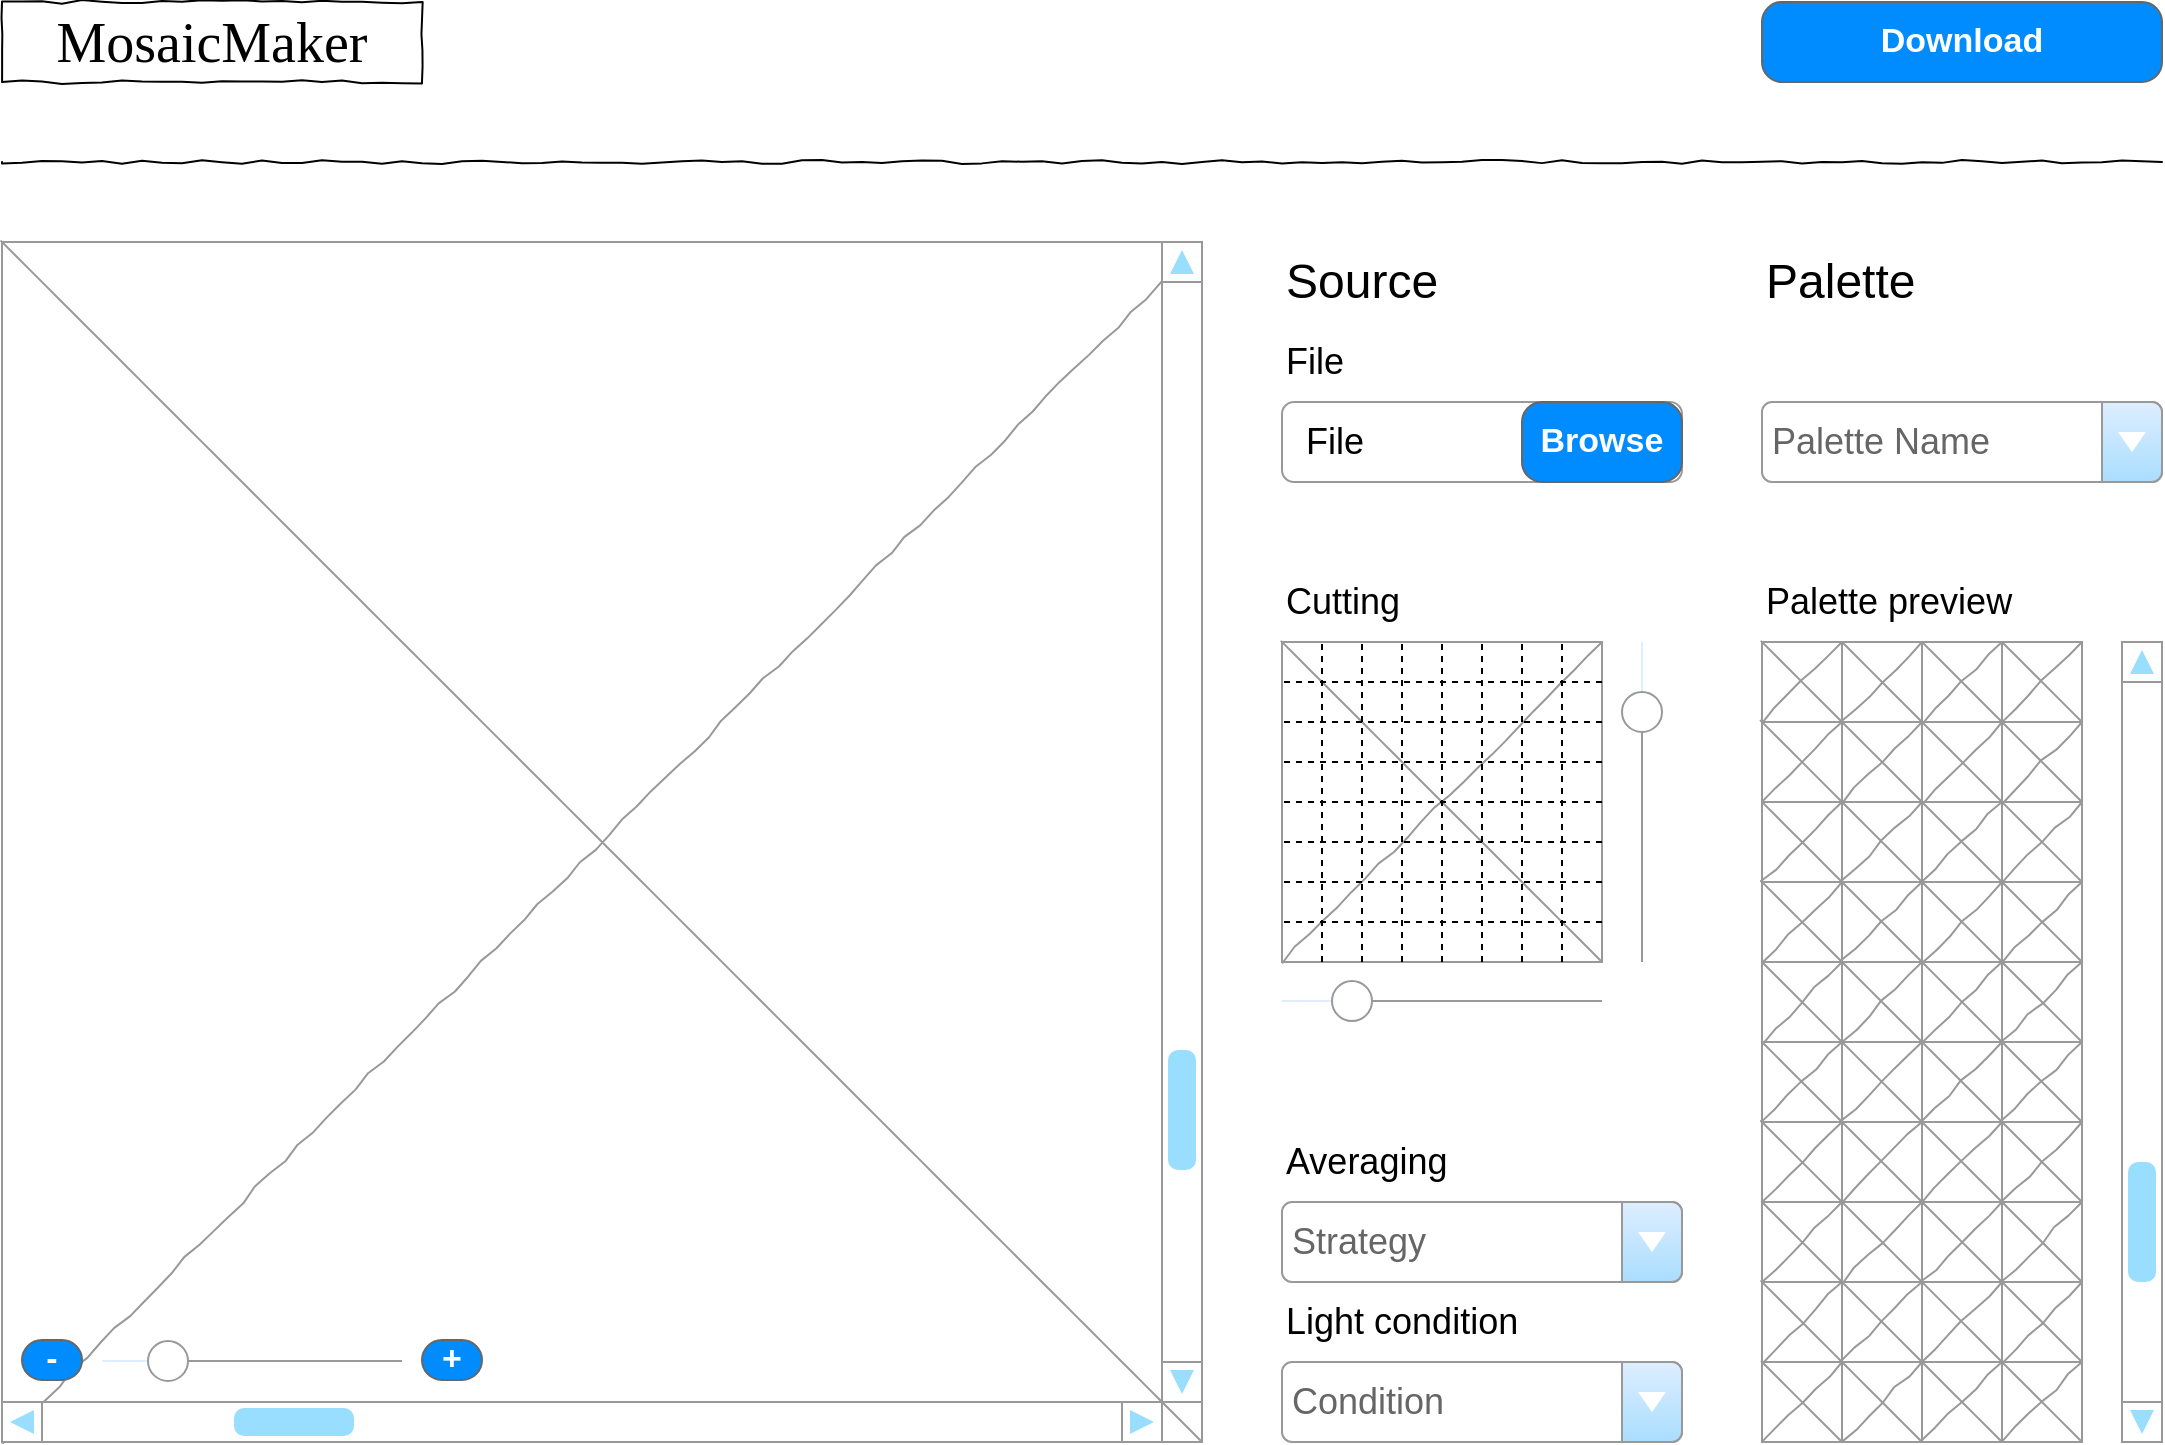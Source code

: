 <mxfile version="13.7.3" type="device"><diagram name="Page-1" id="03018318-947c-dd8e-b7a3-06fadd420f32"><mxGraphModel dx="692" dy="851" grid="1" gridSize="10" guides="1" tooltips="1" connect="1" arrows="1" fold="1" page="1" pageScale="1" pageWidth="1169" pageHeight="827" background="#ffffff" math="0" shadow="0"><root><mxCell id="0"/><mxCell id="1" parent="0"/><mxCell id="677b7b8949515195-2" value="MosaicMaker" style="whiteSpace=wrap;html=1;rounded=0;shadow=0;labelBackgroundColor=none;strokeWidth=1;fontFamily=Verdana;fontSize=28;align=center;comic=1;" parent="1" vertex="1"><mxGeometry x="40" y="40" width="210" height="40" as="geometry"/></mxCell><mxCell id="677b7b8949515195-9" value="" style="line;strokeWidth=1;html=1;rounded=0;shadow=0;labelBackgroundColor=none;fillColor=none;fontFamily=Verdana;fontSize=14;fontColor=#000000;align=center;comic=1;" parent="1" vertex="1"><mxGeometry x="40" y="115" width="1080" height="10" as="geometry"/></mxCell><mxCell id="LhRfVzOKAzLPV2npKFIX-1" value="" style="verticalLabelPosition=bottom;shadow=0;dashed=0;align=center;html=1;verticalAlign=top;strokeWidth=1;shape=mxgraph.mockup.graphics.simpleIcon;strokeColor=#999999;rounded=0;labelBackgroundColor=none;fontFamily=Verdana;fontSize=14;fontColor=#000000;comic=1;" vertex="1" parent="1"><mxGeometry x="40" y="160" width="600" height="600" as="geometry"/></mxCell><mxCell id="LhRfVzOKAzLPV2npKFIX-8" value="&lt;font style=&quot;font-size: 18px&quot;&gt;Palette Name&lt;/font&gt;" style="strokeWidth=1;shadow=0;dashed=0;align=center;html=1;shape=mxgraph.mockup.forms.comboBox;strokeColor=#999999;fillColor=#ddeeff;align=left;fillColor2=#aaddff;mainText=;fontColor=#666666;fontSize=17;spacingLeft=3;" vertex="1" parent="1"><mxGeometry x="920" y="240" width="200" height="40" as="geometry"/></mxCell><mxCell id="LhRfVzOKAzLPV2npKFIX-12" value="" style="verticalLabelPosition=bottom;shadow=0;dashed=0;align=center;html=1;verticalAlign=top;strokeWidth=1;shape=mxgraph.mockup.navigation.scrollBar;strokeColor=#999999;barPos=20;fillColor2=#99ddff;strokeColor2=none;" vertex="1" parent="1"><mxGeometry x="40" y="740" width="580" height="20" as="geometry"/></mxCell><mxCell id="LhRfVzOKAzLPV2npKFIX-13" value="" style="verticalLabelPosition=bottom;shadow=0;dashed=0;align=center;html=1;verticalAlign=top;strokeWidth=1;shape=mxgraph.mockup.navigation.scrollBar;strokeColor=#999999;barPos=20;fillColor2=#99ddff;strokeColor2=none;rotation=-90;" vertex="1" parent="1"><mxGeometry x="340" y="440" width="580" height="20" as="geometry"/></mxCell><mxCell id="LhRfVzOKAzLPV2npKFIX-14" value="" style="verticalLabelPosition=bottom;shadow=0;dashed=0;align=center;html=1;verticalAlign=top;strokeWidth=1;shape=mxgraph.mockup.forms.horSlider;strokeColor=#999999;sliderStyle=basic;sliderPos=20;handleStyle=circle;fillColor2=#ddeeff;" vertex="1" parent="1"><mxGeometry x="90" y="710" width="150" height="19" as="geometry"/></mxCell><mxCell id="LhRfVzOKAzLPV2npKFIX-15" value="&lt;font style=&quot;font-size: 18px&quot;&gt;&amp;nbsp; File&lt;/font&gt;" style="rounded=1;whiteSpace=wrap;html=1;strokeColor=#999999;align=left;" vertex="1" parent="1"><mxGeometry x="680" y="240" width="200" height="40" as="geometry"/></mxCell><mxCell id="LhRfVzOKAzLPV2npKFIX-16" value="Browse" style="strokeWidth=1;shadow=0;dashed=0;align=center;html=1;shape=mxgraph.mockup.buttons.button;strokeColor=#666666;fontColor=#ffffff;mainText=;buttonStyle=round;fontSize=17;fontStyle=1;fillColor=#008cff;whiteSpace=wrap;" vertex="1" parent="1"><mxGeometry x="800" y="240" width="80" height="40" as="geometry"/></mxCell><mxCell id="LhRfVzOKAzLPV2npKFIX-21" value="" style="verticalLabelPosition=bottom;shadow=0;dashed=0;align=center;html=1;verticalAlign=top;strokeWidth=1;shape=mxgraph.mockup.graphics.simpleIcon;strokeColor=#999999;rounded=0;labelBackgroundColor=none;fontFamily=Verdana;fontSize=14;fontColor=#000000;comic=1;" vertex="1" parent="1"><mxGeometry x="920" y="360" width="40" height="40" as="geometry"/></mxCell><mxCell id="LhRfVzOKAzLPV2npKFIX-22" value="" style="verticalLabelPosition=bottom;shadow=0;dashed=0;align=center;html=1;verticalAlign=top;strokeWidth=1;shape=mxgraph.mockup.graphics.simpleIcon;strokeColor=#999999;rounded=0;labelBackgroundColor=none;fontFamily=Verdana;fontSize=14;fontColor=#000000;comic=1;" vertex="1" parent="1"><mxGeometry x="960" y="360" width="40" height="40" as="geometry"/></mxCell><mxCell id="LhRfVzOKAzLPV2npKFIX-23" value="" style="verticalLabelPosition=bottom;shadow=0;dashed=0;align=center;html=1;verticalAlign=top;strokeWidth=1;shape=mxgraph.mockup.graphics.simpleIcon;strokeColor=#999999;rounded=0;labelBackgroundColor=none;fontFamily=Verdana;fontSize=14;fontColor=#000000;comic=1;" vertex="1" parent="1"><mxGeometry x="1000" y="360" width="40" height="40" as="geometry"/></mxCell><mxCell id="LhRfVzOKAzLPV2npKFIX-24" value="" style="verticalLabelPosition=bottom;shadow=0;dashed=0;align=center;html=1;verticalAlign=top;strokeWidth=1;shape=mxgraph.mockup.graphics.simpleIcon;strokeColor=#999999;rounded=0;labelBackgroundColor=none;fontFamily=Verdana;fontSize=14;fontColor=#000000;comic=1;" vertex="1" parent="1"><mxGeometry x="1040" y="360" width="40" height="40" as="geometry"/></mxCell><mxCell id="LhRfVzOKAzLPV2npKFIX-25" value="" style="verticalLabelPosition=bottom;shadow=0;dashed=0;align=center;html=1;verticalAlign=top;strokeWidth=1;shape=mxgraph.mockup.graphics.simpleIcon;strokeColor=#999999;rounded=0;labelBackgroundColor=none;fontFamily=Verdana;fontSize=14;fontColor=#000000;comic=1;" vertex="1" parent="1"><mxGeometry x="920" y="400" width="40" height="40" as="geometry"/></mxCell><mxCell id="LhRfVzOKAzLPV2npKFIX-26" value="" style="verticalLabelPosition=bottom;shadow=0;dashed=0;align=center;html=1;verticalAlign=top;strokeWidth=1;shape=mxgraph.mockup.graphics.simpleIcon;strokeColor=#999999;rounded=0;labelBackgroundColor=none;fontFamily=Verdana;fontSize=14;fontColor=#000000;comic=1;" vertex="1" parent="1"><mxGeometry x="960" y="400" width="40" height="40" as="geometry"/></mxCell><mxCell id="LhRfVzOKAzLPV2npKFIX-27" value="" style="verticalLabelPosition=bottom;shadow=0;dashed=0;align=center;html=1;verticalAlign=top;strokeWidth=1;shape=mxgraph.mockup.graphics.simpleIcon;strokeColor=#999999;rounded=0;labelBackgroundColor=none;fontFamily=Verdana;fontSize=14;fontColor=#000000;comic=1;" vertex="1" parent="1"><mxGeometry x="1000" y="400" width="40" height="40" as="geometry"/></mxCell><mxCell id="LhRfVzOKAzLPV2npKFIX-28" value="" style="verticalLabelPosition=bottom;shadow=0;dashed=0;align=center;html=1;verticalAlign=top;strokeWidth=1;shape=mxgraph.mockup.graphics.simpleIcon;strokeColor=#999999;rounded=0;labelBackgroundColor=none;fontFamily=Verdana;fontSize=14;fontColor=#000000;comic=1;" vertex="1" parent="1"><mxGeometry x="1040" y="400" width="40" height="40" as="geometry"/></mxCell><mxCell id="LhRfVzOKAzLPV2npKFIX-29" value="" style="verticalLabelPosition=bottom;shadow=0;dashed=0;align=center;html=1;verticalAlign=top;strokeWidth=1;shape=mxgraph.mockup.graphics.simpleIcon;strokeColor=#999999;rounded=0;labelBackgroundColor=none;fontFamily=Verdana;fontSize=14;fontColor=#000000;comic=1;" vertex="1" parent="1"><mxGeometry x="920" y="440" width="40" height="40" as="geometry"/></mxCell><mxCell id="LhRfVzOKAzLPV2npKFIX-30" value="" style="verticalLabelPosition=bottom;shadow=0;dashed=0;align=center;html=1;verticalAlign=top;strokeWidth=1;shape=mxgraph.mockup.graphics.simpleIcon;strokeColor=#999999;rounded=0;labelBackgroundColor=none;fontFamily=Verdana;fontSize=14;fontColor=#000000;comic=1;" vertex="1" parent="1"><mxGeometry x="960" y="440" width="40" height="40" as="geometry"/></mxCell><mxCell id="LhRfVzOKAzLPV2npKFIX-31" value="" style="verticalLabelPosition=bottom;shadow=0;dashed=0;align=center;html=1;verticalAlign=top;strokeWidth=1;shape=mxgraph.mockup.graphics.simpleIcon;strokeColor=#999999;rounded=0;labelBackgroundColor=none;fontFamily=Verdana;fontSize=14;fontColor=#000000;comic=1;" vertex="1" parent="1"><mxGeometry x="1000" y="440" width="40" height="40" as="geometry"/></mxCell><mxCell id="LhRfVzOKAzLPV2npKFIX-32" value="" style="verticalLabelPosition=bottom;shadow=0;dashed=0;align=center;html=1;verticalAlign=top;strokeWidth=1;shape=mxgraph.mockup.graphics.simpleIcon;strokeColor=#999999;rounded=0;labelBackgroundColor=none;fontFamily=Verdana;fontSize=14;fontColor=#000000;comic=1;" vertex="1" parent="1"><mxGeometry x="1040" y="440" width="40" height="40" as="geometry"/></mxCell><mxCell id="LhRfVzOKAzLPV2npKFIX-33" value="" style="verticalLabelPosition=bottom;shadow=0;dashed=0;align=center;html=1;verticalAlign=top;strokeWidth=1;shape=mxgraph.mockup.graphics.simpleIcon;strokeColor=#999999;rounded=0;labelBackgroundColor=none;fontFamily=Verdana;fontSize=14;fontColor=#000000;comic=1;" vertex="1" parent="1"><mxGeometry x="920" y="480" width="40" height="40" as="geometry"/></mxCell><mxCell id="LhRfVzOKAzLPV2npKFIX-34" value="" style="verticalLabelPosition=bottom;shadow=0;dashed=0;align=center;html=1;verticalAlign=top;strokeWidth=1;shape=mxgraph.mockup.graphics.simpleIcon;strokeColor=#999999;rounded=0;labelBackgroundColor=none;fontFamily=Verdana;fontSize=14;fontColor=#000000;comic=1;" vertex="1" parent="1"><mxGeometry x="960" y="480" width="40" height="40" as="geometry"/></mxCell><mxCell id="LhRfVzOKAzLPV2npKFIX-35" value="" style="verticalLabelPosition=bottom;shadow=0;dashed=0;align=center;html=1;verticalAlign=top;strokeWidth=1;shape=mxgraph.mockup.graphics.simpleIcon;strokeColor=#999999;rounded=0;labelBackgroundColor=none;fontFamily=Verdana;fontSize=14;fontColor=#000000;comic=1;" vertex="1" parent="1"><mxGeometry x="1000" y="480" width="40" height="40" as="geometry"/></mxCell><mxCell id="LhRfVzOKAzLPV2npKFIX-36" value="" style="verticalLabelPosition=bottom;shadow=0;dashed=0;align=center;html=1;verticalAlign=top;strokeWidth=1;shape=mxgraph.mockup.graphics.simpleIcon;strokeColor=#999999;rounded=0;labelBackgroundColor=none;fontFamily=Verdana;fontSize=14;fontColor=#000000;comic=1;" vertex="1" parent="1"><mxGeometry x="1040" y="480" width="40" height="40" as="geometry"/></mxCell><mxCell id="LhRfVzOKAzLPV2npKFIX-37" value="" style="verticalLabelPosition=bottom;shadow=0;dashed=0;align=center;html=1;verticalAlign=top;strokeWidth=1;shape=mxgraph.mockup.graphics.simpleIcon;strokeColor=#999999;rounded=0;labelBackgroundColor=none;fontFamily=Verdana;fontSize=14;fontColor=#000000;comic=1;" vertex="1" parent="1"><mxGeometry x="920" y="520" width="40" height="40" as="geometry"/></mxCell><mxCell id="LhRfVzOKAzLPV2npKFIX-38" value="" style="verticalLabelPosition=bottom;shadow=0;dashed=0;align=center;html=1;verticalAlign=top;strokeWidth=1;shape=mxgraph.mockup.graphics.simpleIcon;strokeColor=#999999;rounded=0;labelBackgroundColor=none;fontFamily=Verdana;fontSize=14;fontColor=#000000;comic=1;" vertex="1" parent="1"><mxGeometry x="960" y="520" width="40" height="40" as="geometry"/></mxCell><mxCell id="LhRfVzOKAzLPV2npKFIX-39" value="" style="verticalLabelPosition=bottom;shadow=0;dashed=0;align=center;html=1;verticalAlign=top;strokeWidth=1;shape=mxgraph.mockup.graphics.simpleIcon;strokeColor=#999999;rounded=0;labelBackgroundColor=none;fontFamily=Verdana;fontSize=14;fontColor=#000000;comic=1;" vertex="1" parent="1"><mxGeometry x="1000" y="520" width="40" height="40" as="geometry"/></mxCell><mxCell id="LhRfVzOKAzLPV2npKFIX-40" value="" style="verticalLabelPosition=bottom;shadow=0;dashed=0;align=center;html=1;verticalAlign=top;strokeWidth=1;shape=mxgraph.mockup.graphics.simpleIcon;strokeColor=#999999;rounded=0;labelBackgroundColor=none;fontFamily=Verdana;fontSize=14;fontColor=#000000;comic=1;" vertex="1" parent="1"><mxGeometry x="1040" y="520" width="40" height="40" as="geometry"/></mxCell><mxCell id="LhRfVzOKAzLPV2npKFIX-41" value="" style="verticalLabelPosition=bottom;shadow=0;dashed=0;align=center;html=1;verticalAlign=top;strokeWidth=1;shape=mxgraph.mockup.graphics.simpleIcon;strokeColor=#999999;rounded=0;labelBackgroundColor=none;fontFamily=Verdana;fontSize=14;fontColor=#000000;comic=1;" vertex="1" parent="1"><mxGeometry x="920" y="560" width="40" height="40" as="geometry"/></mxCell><mxCell id="LhRfVzOKAzLPV2npKFIX-42" value="" style="verticalLabelPosition=bottom;shadow=0;dashed=0;align=center;html=1;verticalAlign=top;strokeWidth=1;shape=mxgraph.mockup.graphics.simpleIcon;strokeColor=#999999;rounded=0;labelBackgroundColor=none;fontFamily=Verdana;fontSize=14;fontColor=#000000;comic=1;" vertex="1" parent="1"><mxGeometry x="960" y="560" width="40" height="40" as="geometry"/></mxCell><mxCell id="LhRfVzOKAzLPV2npKFIX-43" value="" style="verticalLabelPosition=bottom;shadow=0;dashed=0;align=center;html=1;verticalAlign=top;strokeWidth=1;shape=mxgraph.mockup.graphics.simpleIcon;strokeColor=#999999;rounded=0;labelBackgroundColor=none;fontFamily=Verdana;fontSize=14;fontColor=#000000;comic=1;" vertex="1" parent="1"><mxGeometry x="1000" y="560" width="40" height="40" as="geometry"/></mxCell><mxCell id="LhRfVzOKAzLPV2npKFIX-44" value="" style="verticalLabelPosition=bottom;shadow=0;dashed=0;align=center;html=1;verticalAlign=top;strokeWidth=1;shape=mxgraph.mockup.graphics.simpleIcon;strokeColor=#999999;rounded=0;labelBackgroundColor=none;fontFamily=Verdana;fontSize=14;fontColor=#000000;comic=1;" vertex="1" parent="1"><mxGeometry x="1040" y="560" width="40" height="40" as="geometry"/></mxCell><mxCell id="LhRfVzOKAzLPV2npKFIX-45" value="" style="verticalLabelPosition=bottom;shadow=0;dashed=0;align=center;html=1;verticalAlign=top;strokeWidth=1;shape=mxgraph.mockup.graphics.simpleIcon;strokeColor=#999999;rounded=0;labelBackgroundColor=none;fontFamily=Verdana;fontSize=14;fontColor=#000000;comic=1;" vertex="1" parent="1"><mxGeometry x="920" y="600" width="40" height="40" as="geometry"/></mxCell><mxCell id="LhRfVzOKAzLPV2npKFIX-46" value="" style="verticalLabelPosition=bottom;shadow=0;dashed=0;align=center;html=1;verticalAlign=top;strokeWidth=1;shape=mxgraph.mockup.graphics.simpleIcon;strokeColor=#999999;rounded=0;labelBackgroundColor=none;fontFamily=Verdana;fontSize=14;fontColor=#000000;comic=1;" vertex="1" parent="1"><mxGeometry x="960" y="600" width="40" height="40" as="geometry"/></mxCell><mxCell id="LhRfVzOKAzLPV2npKFIX-47" value="" style="verticalLabelPosition=bottom;shadow=0;dashed=0;align=center;html=1;verticalAlign=top;strokeWidth=1;shape=mxgraph.mockup.graphics.simpleIcon;strokeColor=#999999;rounded=0;labelBackgroundColor=none;fontFamily=Verdana;fontSize=14;fontColor=#000000;comic=1;" vertex="1" parent="1"><mxGeometry x="1000" y="600" width="40" height="40" as="geometry"/></mxCell><mxCell id="LhRfVzOKAzLPV2npKFIX-48" value="" style="verticalLabelPosition=bottom;shadow=0;dashed=0;align=center;html=1;verticalAlign=top;strokeWidth=1;shape=mxgraph.mockup.graphics.simpleIcon;strokeColor=#999999;rounded=0;labelBackgroundColor=none;fontFamily=Verdana;fontSize=14;fontColor=#000000;comic=1;" vertex="1" parent="1"><mxGeometry x="1040" y="600" width="40" height="40" as="geometry"/></mxCell><mxCell id="LhRfVzOKAzLPV2npKFIX-69" value="" style="verticalLabelPosition=bottom;shadow=0;dashed=0;align=center;html=1;verticalAlign=top;strokeWidth=1;shape=mxgraph.mockup.graphics.simpleIcon;strokeColor=#999999;rounded=0;labelBackgroundColor=none;fontFamily=Verdana;fontSize=14;fontColor=#000000;comic=1;" vertex="1" parent="1"><mxGeometry x="920" y="640" width="40" height="40" as="geometry"/></mxCell><mxCell id="LhRfVzOKAzLPV2npKFIX-70" value="" style="verticalLabelPosition=bottom;shadow=0;dashed=0;align=center;html=1;verticalAlign=top;strokeWidth=1;shape=mxgraph.mockup.graphics.simpleIcon;strokeColor=#999999;rounded=0;labelBackgroundColor=none;fontFamily=Verdana;fontSize=14;fontColor=#000000;comic=1;" vertex="1" parent="1"><mxGeometry x="960" y="640" width="40" height="40" as="geometry"/></mxCell><mxCell id="LhRfVzOKAzLPV2npKFIX-71" value="" style="verticalLabelPosition=bottom;shadow=0;dashed=0;align=center;html=1;verticalAlign=top;strokeWidth=1;shape=mxgraph.mockup.graphics.simpleIcon;strokeColor=#999999;rounded=0;labelBackgroundColor=none;fontFamily=Verdana;fontSize=14;fontColor=#000000;comic=1;" vertex="1" parent="1"><mxGeometry x="1000" y="640" width="40" height="40" as="geometry"/></mxCell><mxCell id="LhRfVzOKAzLPV2npKFIX-72" value="" style="verticalLabelPosition=bottom;shadow=0;dashed=0;align=center;html=1;verticalAlign=top;strokeWidth=1;shape=mxgraph.mockup.graphics.simpleIcon;strokeColor=#999999;rounded=0;labelBackgroundColor=none;fontFamily=Verdana;fontSize=14;fontColor=#000000;comic=1;" vertex="1" parent="1"><mxGeometry x="1040" y="640" width="40" height="40" as="geometry"/></mxCell><mxCell id="LhRfVzOKAzLPV2npKFIX-73" value="" style="verticalLabelPosition=bottom;shadow=0;dashed=0;align=center;html=1;verticalAlign=top;strokeWidth=1;shape=mxgraph.mockup.graphics.simpleIcon;strokeColor=#999999;rounded=0;labelBackgroundColor=none;fontFamily=Verdana;fontSize=14;fontColor=#000000;comic=1;" vertex="1" parent="1"><mxGeometry x="920" y="680" width="40" height="40" as="geometry"/></mxCell><mxCell id="LhRfVzOKAzLPV2npKFIX-74" value="" style="verticalLabelPosition=bottom;shadow=0;dashed=0;align=center;html=1;verticalAlign=top;strokeWidth=1;shape=mxgraph.mockup.graphics.simpleIcon;strokeColor=#999999;rounded=0;labelBackgroundColor=none;fontFamily=Verdana;fontSize=14;fontColor=#000000;comic=1;" vertex="1" parent="1"><mxGeometry x="960" y="680" width="40" height="40" as="geometry"/></mxCell><mxCell id="LhRfVzOKAzLPV2npKFIX-75" value="" style="verticalLabelPosition=bottom;shadow=0;dashed=0;align=center;html=1;verticalAlign=top;strokeWidth=1;shape=mxgraph.mockup.graphics.simpleIcon;strokeColor=#999999;rounded=0;labelBackgroundColor=none;fontFamily=Verdana;fontSize=14;fontColor=#000000;comic=1;" vertex="1" parent="1"><mxGeometry x="1000" y="680" width="40" height="40" as="geometry"/></mxCell><mxCell id="LhRfVzOKAzLPV2npKFIX-76" value="" style="verticalLabelPosition=bottom;shadow=0;dashed=0;align=center;html=1;verticalAlign=top;strokeWidth=1;shape=mxgraph.mockup.graphics.simpleIcon;strokeColor=#999999;rounded=0;labelBackgroundColor=none;fontFamily=Verdana;fontSize=14;fontColor=#000000;comic=1;" vertex="1" parent="1"><mxGeometry x="1040" y="680" width="40" height="40" as="geometry"/></mxCell><mxCell id="LhRfVzOKAzLPV2npKFIX-77" value="" style="verticalLabelPosition=bottom;shadow=0;dashed=0;align=center;html=1;verticalAlign=top;strokeWidth=1;shape=mxgraph.mockup.graphics.simpleIcon;strokeColor=#999999;rounded=0;labelBackgroundColor=none;fontFamily=Verdana;fontSize=14;fontColor=#000000;comic=1;" vertex="1" parent="1"><mxGeometry x="920" y="720" width="40" height="40" as="geometry"/></mxCell><mxCell id="LhRfVzOKAzLPV2npKFIX-78" value="" style="verticalLabelPosition=bottom;shadow=0;dashed=0;align=center;html=1;verticalAlign=top;strokeWidth=1;shape=mxgraph.mockup.graphics.simpleIcon;strokeColor=#999999;rounded=0;labelBackgroundColor=none;fontFamily=Verdana;fontSize=14;fontColor=#000000;comic=1;" vertex="1" parent="1"><mxGeometry x="960" y="720" width="40" height="40" as="geometry"/></mxCell><mxCell id="LhRfVzOKAzLPV2npKFIX-79" value="" style="verticalLabelPosition=bottom;shadow=0;dashed=0;align=center;html=1;verticalAlign=top;strokeWidth=1;shape=mxgraph.mockup.graphics.simpleIcon;strokeColor=#999999;rounded=0;labelBackgroundColor=none;fontFamily=Verdana;fontSize=14;fontColor=#000000;comic=1;" vertex="1" parent="1"><mxGeometry x="1000" y="720" width="40" height="40" as="geometry"/></mxCell><mxCell id="LhRfVzOKAzLPV2npKFIX-80" value="" style="verticalLabelPosition=bottom;shadow=0;dashed=0;align=center;html=1;verticalAlign=top;strokeWidth=1;shape=mxgraph.mockup.graphics.simpleIcon;strokeColor=#999999;rounded=0;labelBackgroundColor=none;fontFamily=Verdana;fontSize=14;fontColor=#000000;comic=1;" vertex="1" parent="1"><mxGeometry x="1040" y="720" width="40" height="40" as="geometry"/></mxCell><mxCell id="LhRfVzOKAzLPV2npKFIX-101" value="" style="verticalLabelPosition=bottom;shadow=0;dashed=0;align=center;html=1;verticalAlign=top;strokeWidth=1;shape=mxgraph.mockup.navigation.scrollBar;strokeColor=#999999;barPos=20;fillColor2=#99ddff;strokeColor2=none;rotation=-90;" vertex="1" parent="1"><mxGeometry x="910" y="550" width="400" height="20" as="geometry"/></mxCell><mxCell id="LhRfVzOKAzLPV2npKFIX-102" value="&lt;font style=&quot;font-size: 18px&quot;&gt;Strategy&lt;/font&gt;" style="strokeWidth=1;shadow=0;dashed=0;align=center;html=1;shape=mxgraph.mockup.forms.comboBox;strokeColor=#999999;fillColor=#ddeeff;align=left;fillColor2=#aaddff;mainText=;fontColor=#666666;fontSize=17;spacingLeft=3;" vertex="1" parent="1"><mxGeometry x="680" y="640" width="200" height="40" as="geometry"/></mxCell><mxCell id="LhRfVzOKAzLPV2npKFIX-103" value="&lt;font style=&quot;font-size: 18px&quot;&gt;Condition&lt;/font&gt;" style="strokeWidth=1;shadow=0;dashed=0;align=center;html=1;shape=mxgraph.mockup.forms.comboBox;strokeColor=#999999;fillColor=#ddeeff;align=left;fillColor2=#aaddff;mainText=;fontColor=#666666;fontSize=17;spacingLeft=3;" vertex="1" parent="1"><mxGeometry x="680" y="720" width="200" height="40" as="geometry"/></mxCell><mxCell id="LhRfVzOKAzLPV2npKFIX-105" value="&lt;font style=&quot;font-size: 24px&quot;&gt;Source&lt;/font&gt;" style="text;html=1;strokeColor=none;fillColor=none;align=left;verticalAlign=middle;whiteSpace=wrap;rounded=0;" vertex="1" parent="1"><mxGeometry x="680" y="160" width="160" height="40" as="geometry"/></mxCell><mxCell id="LhRfVzOKAzLPV2npKFIX-106" value="&lt;font style=&quot;font-size: 18px&quot;&gt;Cutting&lt;/font&gt;" style="text;html=1;strokeColor=none;fillColor=none;align=left;verticalAlign=middle;whiteSpace=wrap;rounded=0;" vertex="1" parent="1"><mxGeometry x="680" y="320" width="160" height="40" as="geometry"/></mxCell><mxCell id="LhRfVzOKAzLPV2npKFIX-123" value="&lt;font style=&quot;font-size: 18px&quot;&gt;File&lt;/font&gt;" style="text;html=1;strokeColor=none;fillColor=none;align=left;verticalAlign=middle;whiteSpace=wrap;rounded=0;" vertex="1" parent="1"><mxGeometry x="680" y="200" width="160" height="40" as="geometry"/></mxCell><mxCell id="LhRfVzOKAzLPV2npKFIX-124" value="" style="group" vertex="1" connectable="0" parent="1"><mxGeometry x="680" y="360" width="160" height="160" as="geometry"/></mxCell><mxCell id="677b7b8949515195-16" value="" style="verticalLabelPosition=bottom;shadow=0;dashed=0;align=center;html=1;verticalAlign=top;strokeWidth=1;shape=mxgraph.mockup.graphics.simpleIcon;strokeColor=#999999;rounded=0;labelBackgroundColor=none;fontFamily=Verdana;fontSize=14;fontColor=#000000;comic=1;" parent="LhRfVzOKAzLPV2npKFIX-124" vertex="1"><mxGeometry width="160" height="160" as="geometry"/></mxCell><mxCell id="LhRfVzOKAzLPV2npKFIX-108" value="" style="endArrow=none;dashed=1;html=1;" edge="1" parent="LhRfVzOKAzLPV2npKFIX-124"><mxGeometry width="50" height="50" relative="1" as="geometry"><mxPoint x="80" y="160" as="sourcePoint"/><mxPoint x="80" as="targetPoint"/></mxGeometry></mxCell><mxCell id="LhRfVzOKAzLPV2npKFIX-109" value="" style="endArrow=none;dashed=1;html=1;" edge="1" parent="LhRfVzOKAzLPV2npKFIX-124"><mxGeometry width="50" height="50" relative="1" as="geometry"><mxPoint x="120" y="160" as="sourcePoint"/><mxPoint x="120" as="targetPoint"/></mxGeometry></mxCell><mxCell id="LhRfVzOKAzLPV2npKFIX-110" value="" style="endArrow=none;dashed=1;html=1;" edge="1" parent="LhRfVzOKAzLPV2npKFIX-124"><mxGeometry width="50" height="50" relative="1" as="geometry"><mxPoint x="100" y="160" as="sourcePoint"/><mxPoint x="100" as="targetPoint"/></mxGeometry></mxCell><mxCell id="LhRfVzOKAzLPV2npKFIX-111" value="" style="endArrow=none;dashed=1;html=1;" edge="1" parent="LhRfVzOKAzLPV2npKFIX-124"><mxGeometry width="50" height="50" relative="1" as="geometry"><mxPoint x="140" y="160" as="sourcePoint"/><mxPoint x="140" as="targetPoint"/></mxGeometry></mxCell><mxCell id="LhRfVzOKAzLPV2npKFIX-112" value="" style="endArrow=none;dashed=1;html=1;" edge="1" parent="LhRfVzOKAzLPV2npKFIX-124"><mxGeometry width="50" height="50" relative="1" as="geometry"><mxPoint x="20" y="160" as="sourcePoint"/><mxPoint x="20" as="targetPoint"/></mxGeometry></mxCell><mxCell id="LhRfVzOKAzLPV2npKFIX-113" value="" style="endArrow=none;dashed=1;html=1;" edge="1" parent="LhRfVzOKAzLPV2npKFIX-124"><mxGeometry width="50" height="50" relative="1" as="geometry"><mxPoint x="60" y="160" as="sourcePoint"/><mxPoint x="60" as="targetPoint"/></mxGeometry></mxCell><mxCell id="LhRfVzOKAzLPV2npKFIX-114" value="" style="endArrow=none;dashed=1;html=1;" edge="1" parent="LhRfVzOKAzLPV2npKFIX-124"><mxGeometry width="50" height="50" relative="1" as="geometry"><mxPoint x="40" y="160" as="sourcePoint"/><mxPoint x="40" as="targetPoint"/></mxGeometry></mxCell><mxCell id="LhRfVzOKAzLPV2npKFIX-122" value="" style="group;rotation=-90;" vertex="1" connectable="0" parent="LhRfVzOKAzLPV2npKFIX-124"><mxGeometry x="20" width="120" height="160" as="geometry"/></mxCell><mxCell id="LhRfVzOKAzLPV2npKFIX-115" value="" style="endArrow=none;dashed=1;html=1;" edge="1" parent="LhRfVzOKAzLPV2npKFIX-122"><mxGeometry width="50" height="50" relative="1" as="geometry"><mxPoint x="140" y="80" as="sourcePoint"/><mxPoint x="-20" y="80" as="targetPoint"/></mxGeometry></mxCell><mxCell id="LhRfVzOKAzLPV2npKFIX-116" value="" style="endArrow=none;dashed=1;html=1;" edge="1" parent="LhRfVzOKAzLPV2npKFIX-122"><mxGeometry width="50" height="50" relative="1" as="geometry"><mxPoint x="140" y="40" as="sourcePoint"/><mxPoint x="-20" y="40" as="targetPoint"/></mxGeometry></mxCell><mxCell id="LhRfVzOKAzLPV2npKFIX-117" value="" style="endArrow=none;dashed=1;html=1;" edge="1" parent="LhRfVzOKAzLPV2npKFIX-122"><mxGeometry width="50" height="50" relative="1" as="geometry"><mxPoint x="140" y="60" as="sourcePoint"/><mxPoint x="-20" y="60" as="targetPoint"/></mxGeometry></mxCell><mxCell id="LhRfVzOKAzLPV2npKFIX-118" value="" style="endArrow=none;dashed=1;html=1;" edge="1" parent="LhRfVzOKAzLPV2npKFIX-122"><mxGeometry width="50" height="50" relative="1" as="geometry"><mxPoint x="140" y="20" as="sourcePoint"/><mxPoint x="-20" y="20" as="targetPoint"/></mxGeometry></mxCell><mxCell id="LhRfVzOKAzLPV2npKFIX-119" value="" style="endArrow=none;dashed=1;html=1;" edge="1" parent="LhRfVzOKAzLPV2npKFIX-122"><mxGeometry width="50" height="50" relative="1" as="geometry"><mxPoint x="140" y="140" as="sourcePoint"/><mxPoint x="-20" y="140" as="targetPoint"/></mxGeometry></mxCell><mxCell id="LhRfVzOKAzLPV2npKFIX-120" value="" style="endArrow=none;dashed=1;html=1;" edge="1" parent="LhRfVzOKAzLPV2npKFIX-122"><mxGeometry width="50" height="50" relative="1" as="geometry"><mxPoint x="140" y="100" as="sourcePoint"/><mxPoint x="-20" y="100" as="targetPoint"/></mxGeometry></mxCell><mxCell id="LhRfVzOKAzLPV2npKFIX-121" value="" style="endArrow=none;dashed=1;html=1;" edge="1" parent="LhRfVzOKAzLPV2npKFIX-122"><mxGeometry width="50" height="50" relative="1" as="geometry"><mxPoint x="140" y="120" as="sourcePoint"/><mxPoint x="-20" y="120" as="targetPoint"/></mxGeometry></mxCell><mxCell id="LhRfVzOKAzLPV2npKFIX-125" value="&lt;font style=&quot;font-size: 24px&quot;&gt;Palette&lt;/font&gt;" style="text;html=1;strokeColor=none;fillColor=none;align=left;verticalAlign=middle;whiteSpace=wrap;rounded=0;" vertex="1" parent="1"><mxGeometry x="920" y="160" width="160" height="40" as="geometry"/></mxCell><mxCell id="LhRfVzOKAzLPV2npKFIX-126" value="&lt;font style=&quot;font-size: 18px&quot;&gt;Palette preview&lt;/font&gt;" style="text;html=1;strokeColor=none;fillColor=none;align=left;verticalAlign=middle;whiteSpace=wrap;rounded=0;" vertex="1" parent="1"><mxGeometry x="920" y="320" width="160" height="40" as="geometry"/></mxCell><mxCell id="LhRfVzOKAzLPV2npKFIX-127" value="&lt;font style=&quot;font-size: 18px&quot;&gt;Averaging&lt;/font&gt;" style="text;html=1;strokeColor=none;fillColor=none;align=left;verticalAlign=middle;whiteSpace=wrap;rounded=0;" vertex="1" parent="1"><mxGeometry x="680" y="600" width="160" height="40" as="geometry"/></mxCell><mxCell id="LhRfVzOKAzLPV2npKFIX-128" value="&lt;font style=&quot;font-size: 18px&quot;&gt;Light condition&lt;/font&gt;" style="text;html=1;strokeColor=none;fillColor=none;align=left;verticalAlign=middle;whiteSpace=wrap;rounded=0;" vertex="1" parent="1"><mxGeometry x="680" y="680" width="160" height="40" as="geometry"/></mxCell><mxCell id="LhRfVzOKAzLPV2npKFIX-129" value="-" style="strokeWidth=1;shadow=0;dashed=0;align=center;html=1;shape=mxgraph.mockup.buttons.button;strokeColor=#666666;fontColor=#ffffff;mainText=;buttonStyle=round;fontSize=17;fontStyle=1;fillColor=#008cff;whiteSpace=wrap;" vertex="1" parent="1"><mxGeometry x="50" y="709" width="30" height="20" as="geometry"/></mxCell><mxCell id="LhRfVzOKAzLPV2npKFIX-130" value="+" style="strokeWidth=1;shadow=0;dashed=0;align=center;html=1;shape=mxgraph.mockup.buttons.button;strokeColor=#666666;fontColor=#ffffff;mainText=;buttonStyle=round;fontSize=17;fontStyle=1;fillColor=#008cff;whiteSpace=wrap;" vertex="1" parent="1"><mxGeometry x="250" y="709" width="30" height="20" as="geometry"/></mxCell><mxCell id="LhRfVzOKAzLPV2npKFIX-131" value="Download" style="strokeWidth=1;shadow=0;dashed=0;align=center;html=1;shape=mxgraph.mockup.buttons.button;strokeColor=#666666;fontColor=#ffffff;mainText=;buttonStyle=round;fontSize=17;fontStyle=1;fillColor=#008cff;whiteSpace=wrap;" vertex="1" parent="1"><mxGeometry x="920" y="40" width="200" height="40" as="geometry"/></mxCell><mxCell id="LhRfVzOKAzLPV2npKFIX-132" value="" style="verticalLabelPosition=bottom;shadow=0;dashed=0;align=center;html=1;verticalAlign=top;strokeWidth=1;shape=mxgraph.mockup.forms.horSlider;strokeColor=#999999;sliderStyle=basic;sliderPos=20;handleStyle=circle;fillColor2=#ddeeff;" vertex="1" parent="1"><mxGeometry x="680" y="530" width="160" height="19" as="geometry"/></mxCell><mxCell id="LhRfVzOKAzLPV2npKFIX-134" value="" style="verticalLabelPosition=bottom;shadow=0;dashed=0;align=center;html=1;verticalAlign=top;strokeWidth=1;shape=mxgraph.mockup.forms.horSlider;strokeColor=#999999;sliderStyle=basic;sliderPos=20;handleStyle=circle;fillColor2=#ddeeff;rotation=90;" vertex="1" parent="1"><mxGeometry x="780" y="430.5" width="160" height="19" as="geometry"/></mxCell></root></mxGraphModel></diagram></mxfile>